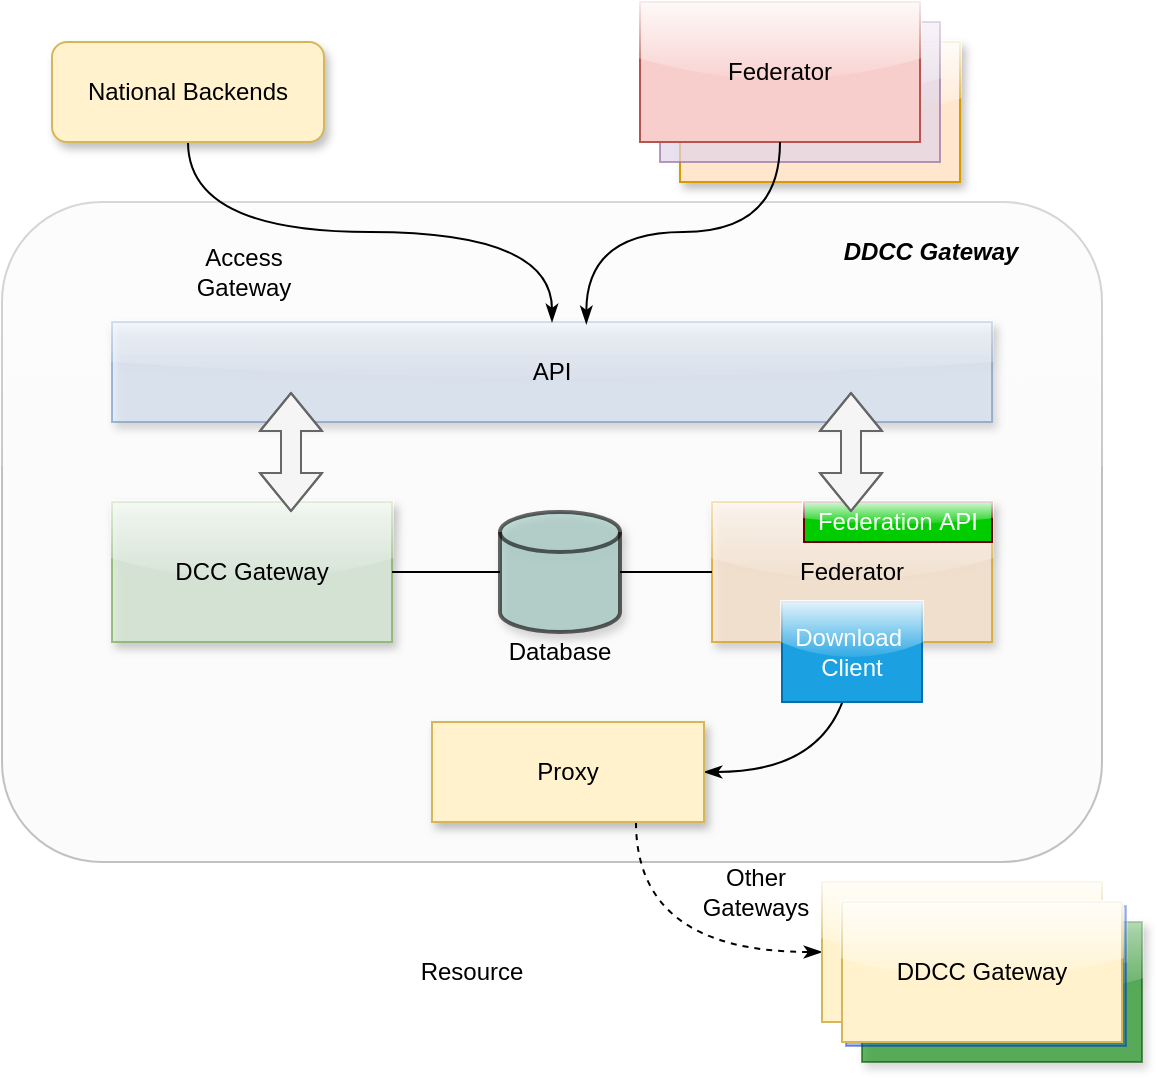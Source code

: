 <mxfile version="16.3.0" type="google"><diagram id="MfWYw5oGV5pwabGZgPSz" name="Page-1"><mxGraphModel dx="891" dy="1789" grid="1" gridSize="10" guides="1" tooltips="1" connect="1" arrows="1" fold="1" page="1" pageScale="1" pageWidth="827" pageHeight="1169" math="0" shadow="0"><root><mxCell id="0"/><mxCell id="1" parent="0"/><mxCell id="RqQ-_ssL7Lln_G9x5U0i-28" value="Federator" style="rounded=0;whiteSpace=wrap;html=1;glass=1;fillColor=#008a00;strokeColor=#005700;shadow=1;fontColor=#ffffff;opacity=60;" parent="1" vertex="1"><mxGeometry x="535" y="450" width="140" height="70" as="geometry"/></mxCell><mxCell id="RqQ-_ssL7Lln_G9x5U0i-27" value="Federator" style="rounded=0;whiteSpace=wrap;html=1;glass=1;fillColor=#0050ef;strokeColor=#001DBC;opacity=40;fontColor=#ffffff;" parent="1" vertex="1"><mxGeometry x="527" y="442" width="140" height="70" as="geometry"/></mxCell><mxCell id="RqQ-_ssL7Lln_G9x5U0i-18" value="" style="rounded=1;whiteSpace=wrap;html=1;fillColor=#f5f5f5;fontColor=#333333;strokeColor=#666666;glass=1;opacity=40;" parent="1" vertex="1"><mxGeometry x="105" y="90" width="550" height="330" as="geometry"/></mxCell><mxCell id="RqQ-_ssL7Lln_G9x5U0i-1" value="DCC Gateway" style="rounded=0;whiteSpace=wrap;html=1;fillColor=#d5e8d4;strokeColor=#82b366;opacity=80;glass=1;shadow=1;" parent="1" vertex="1"><mxGeometry x="160" y="240" width="140" height="70" as="geometry"/></mxCell><mxCell id="RqQ-_ssL7Lln_G9x5U0i-14" style="edgeStyle=orthogonalEdgeStyle;rounded=0;orthogonalLoop=1;jettySize=auto;html=1;exitX=0.5;exitY=1;exitDx=0;exitDy=0;entryX=1;entryY=0.5;entryDx=0;entryDy=0;endArrow=classicThin;endFill=1;curved=1;" parent="1" source="RqQ-_ssL7Lln_G9x5U0i-2" target="RqQ-_ssL7Lln_G9x5U0i-6" edge="1"><mxGeometry relative="1" as="geometry"/></mxCell><mxCell id="RqQ-_ssL7Lln_G9x5U0i-2" value="Federator" style="rounded=0;whiteSpace=wrap;html=1;glass=1;fillColor=#ffe6cc;strokeColor=#d79b00;opacity=70;shadow=1;" parent="1" vertex="1"><mxGeometry x="460" y="240" width="140" height="70" as="geometry"/></mxCell><mxCell id="RqQ-_ssL7Lln_G9x5U0i-3" value="API" style="rounded=0;whiteSpace=wrap;html=1;fillColor=#dae8fc;strokeColor=#6c8ebf;glass=1;opacity=60;shadow=1;" parent="1" vertex="1"><mxGeometry x="160" y="150" width="440" height="50" as="geometry"/></mxCell><mxCell id="RqQ-_ssL7Lln_G9x5U0i-12" style="edgeStyle=orthogonalEdgeStyle;rounded=0;orthogonalLoop=1;jettySize=auto;html=1;exitX=1;exitY=0.5;exitDx=0;exitDy=0;exitPerimeter=0;entryX=0;entryY=0.5;entryDx=0;entryDy=0;endArrow=none;endFill=0;" parent="1" source="RqQ-_ssL7Lln_G9x5U0i-5" target="RqQ-_ssL7Lln_G9x5U0i-2" edge="1"><mxGeometry relative="1" as="geometry"/></mxCell><mxCell id="RqQ-_ssL7Lln_G9x5U0i-5" value="" style="strokeWidth=2;html=1;shape=mxgraph.flowchart.database;whiteSpace=wrap;shadow=1;fillColor=#9AC7BF;opacity=60;" parent="1" vertex="1"><mxGeometry x="354" y="245" width="60" height="60" as="geometry"/></mxCell><mxCell id="RqQ-_ssL7Lln_G9x5U0i-23" style="edgeStyle=orthogonalEdgeStyle;curved=1;rounded=0;orthogonalLoop=1;jettySize=auto;html=1;exitX=0.75;exitY=1;exitDx=0;exitDy=0;entryX=0;entryY=0.5;entryDx=0;entryDy=0;dashed=1;endArrow=classicThin;endFill=1;" parent="1" source="RqQ-_ssL7Lln_G9x5U0i-6" target="RqQ-_ssL7Lln_G9x5U0i-26" edge="1"><mxGeometry relative="1" as="geometry"><mxPoint x="580" y="470" as="targetPoint"/></mxGeometry></mxCell><mxCell id="RqQ-_ssL7Lln_G9x5U0i-6" value="Proxy" style="rounded=0;whiteSpace=wrap;html=1;fillColor=#fff2cc;strokeColor=#d6b656;shadow=1;" parent="1" vertex="1"><mxGeometry x="320" y="350" width="136" height="50" as="geometry"/></mxCell><mxCell id="RqQ-_ssL7Lln_G9x5U0i-11" value="" style="endArrow=none;html=1;rounded=0;exitX=1;exitY=0.5;exitDx=0;exitDy=0;entryX=0;entryY=0.5;entryDx=0;entryDy=0;entryPerimeter=0;" parent="1" source="RqQ-_ssL7Lln_G9x5U0i-1" target="RqQ-_ssL7Lln_G9x5U0i-5" edge="1"><mxGeometry width="50" height="50" relative="1" as="geometry"><mxPoint x="390" y="280" as="sourcePoint"/><mxPoint x="440" y="230" as="targetPoint"/></mxGeometry></mxCell><mxCell id="RqQ-_ssL7Lln_G9x5U0i-24" value="Other Gateways" style="text;html=1;strokeColor=none;fillColor=none;align=center;verticalAlign=middle;whiteSpace=wrap;rounded=0;shadow=1;glass=1;dashed=1;opacity=90;" parent="1" vertex="1"><mxGeometry x="452" y="420" width="60" height="30" as="geometry"/></mxCell><mxCell id="RqQ-_ssL7Lln_G9x5U0i-26" value="DDCC Gateway" style="rounded=0;whiteSpace=wrap;html=1;glass=1;fillColor=#fff2cc;strokeColor=#d6b656;" parent="1" vertex="1"><mxGeometry x="515" y="430" width="140" height="70" as="geometry"/></mxCell><mxCell id="RqQ-_ssL7Lln_G9x5U0i-34" style="edgeStyle=orthogonalEdgeStyle;curved=1;rounded=0;orthogonalLoop=1;jettySize=auto;html=1;exitX=0.5;exitY=1;exitDx=0;exitDy=0;endArrow=classicThin;endFill=1;" parent="1" source="RqQ-_ssL7Lln_G9x5U0i-33" target="RqQ-_ssL7Lln_G9x5U0i-3" edge="1"><mxGeometry relative="1" as="geometry"/></mxCell><mxCell id="RqQ-_ssL7Lln_G9x5U0i-33" value="National Backends" style="rounded=1;whiteSpace=wrap;html=1;fillColor=#fff2cc;strokeColor=#d6b656;shadow=1;" parent="1" vertex="1"><mxGeometry x="130" y="10" width="136" height="50" as="geometry"/></mxCell><mxCell id="RqQ-_ssL7Lln_G9x5U0i-37" value="Download&amp;nbsp;&lt;br&gt;Client" style="rounded=0;whiteSpace=wrap;html=1;fillColor=#1ba1e2;strokeColor=#006EAF;glass=1;fontColor=#ffffff;" parent="1" vertex="1"><mxGeometry x="495" y="290" width="70" height="50" as="geometry"/></mxCell><mxCell id="RqQ-_ssL7Lln_G9x5U0i-39" value="Access&lt;br&gt;Gateway" style="text;html=1;strokeColor=none;fillColor=none;align=center;verticalAlign=middle;whiteSpace=wrap;rounded=0;shadow=1;glass=1;dashed=1;" parent="1" vertex="1"><mxGeometry x="196" y="110" width="60" height="30" as="geometry"/></mxCell><mxCell id="RqQ-_ssL7Lln_G9x5U0i-40" value="Federation&amp;nbsp;API" style="rounded=0;whiteSpace=wrap;html=1;fillColor=#00CC00;strokeColor=#6F0000;glass=1;fontColor=#ffffff;" parent="1" vertex="1"><mxGeometry x="506" y="240" width="94" height="20" as="geometry"/></mxCell><mxCell id="RqQ-_ssL7Lln_G9x5U0i-41" value="&lt;b&gt;&lt;i&gt;DDCC Gateway&lt;/i&gt;&lt;/b&gt;" style="text;html=1;strokeColor=none;fillColor=none;align=center;verticalAlign=middle;whiteSpace=wrap;rounded=0;shadow=1;glass=1;dashed=1;" parent="1" vertex="1"><mxGeometry x="512" y="100" width="115" height="30" as="geometry"/></mxCell><mxCell id="RqQ-_ssL7Lln_G9x5U0i-9" value="" style="shape=flexArrow;endArrow=classic;startArrow=classic;html=1;rounded=0;fillColor=#f5f5f5;strokeColor=#666666;" parent="1" edge="1"><mxGeometry width="100" height="100" relative="1" as="geometry"><mxPoint x="529.5" y="245" as="sourcePoint"/><mxPoint x="529.5" y="185" as="targetPoint"/><Array as="points"><mxPoint x="529.5" y="205"/></Array></mxGeometry></mxCell><mxCell id="RqQ-_ssL7Lln_G9x5U0i-8" value="" style="shape=flexArrow;endArrow=classic;startArrow=classic;html=1;rounded=0;fillColor=#f5f5f5;strokeColor=#666666;" parent="1" edge="1"><mxGeometry width="100" height="100" relative="1" as="geometry"><mxPoint x="249.5" y="245" as="sourcePoint"/><mxPoint x="249.5" y="185" as="targetPoint"/><Array as="points"><mxPoint x="249.5" y="205"/></Array></mxGeometry></mxCell><mxCell id="RqQ-_ssL7Lln_G9x5U0i-45" value="Federator" style="rounded=0;whiteSpace=wrap;html=1;glass=1;fillColor=#ffe6cc;strokeColor=#d79b00;shadow=1;" parent="1" vertex="1"><mxGeometry x="444" y="10" width="140" height="70" as="geometry"/></mxCell><mxCell id="RqQ-_ssL7Lln_G9x5U0i-46" value="Federator" style="rounded=0;whiteSpace=wrap;html=1;glass=1;fillColor=#e1d5e7;strokeColor=#9673a6;opacity=70;" parent="1" vertex="1"><mxGeometry x="434" width="140" height="70" as="geometry"/></mxCell><mxCell id="RqQ-_ssL7Lln_G9x5U0i-47" value="Federator" style="rounded=0;whiteSpace=wrap;html=1;glass=1;fillColor=#f8cecc;strokeColor=#b85450;" parent="1" vertex="1"><mxGeometry x="424" y="-10" width="140" height="70" as="geometry"/></mxCell><mxCell id="RqQ-_ssL7Lln_G9x5U0i-48" style="edgeStyle=orthogonalEdgeStyle;curved=1;rounded=0;orthogonalLoop=1;jettySize=auto;html=1;exitX=0.5;exitY=1;exitDx=0;exitDy=0;endArrow=classicThin;endFill=1;entryX=0.539;entryY=0.02;entryDx=0;entryDy=0;entryPerimeter=0;" parent="1" source="RqQ-_ssL7Lln_G9x5U0i-47" target="RqQ-_ssL7Lln_G9x5U0i-3" edge="1"><mxGeometry relative="1" as="geometry"><mxPoint x="208" y="70" as="sourcePoint"/><mxPoint x="390" y="160" as="targetPoint"/></mxGeometry></mxCell><mxCell id="RvroQ07BYlxnQ_Sz__SO-1" value="Database" style="text;html=1;strokeColor=none;fillColor=none;align=center;verticalAlign=middle;whiteSpace=wrap;rounded=0;" parent="1" vertex="1"><mxGeometry x="354" y="300" width="60" height="30" as="geometry"/></mxCell><mxCell id="awto9i-VgM8lyGE7KGWp-3" value="DDCC Gateway" style="rounded=0;whiteSpace=wrap;html=1;glass=1;fillColor=#fff2cc;strokeColor=#d6b656;" parent="1" vertex="1"><mxGeometry x="525" y="440" width="140" height="70" as="geometry"/></mxCell><mxCell id="awto9i-VgM8lyGE7KGWp-7" value="Resource" style="text;html=1;strokeColor=none;fillColor=none;align=center;verticalAlign=middle;whiteSpace=wrap;rounded=0;dashed=1;" parent="1" vertex="1"><mxGeometry x="310" y="460" width="60" height="30" as="geometry"/></mxCell></root></mxGraphModel></diagram></mxfile>